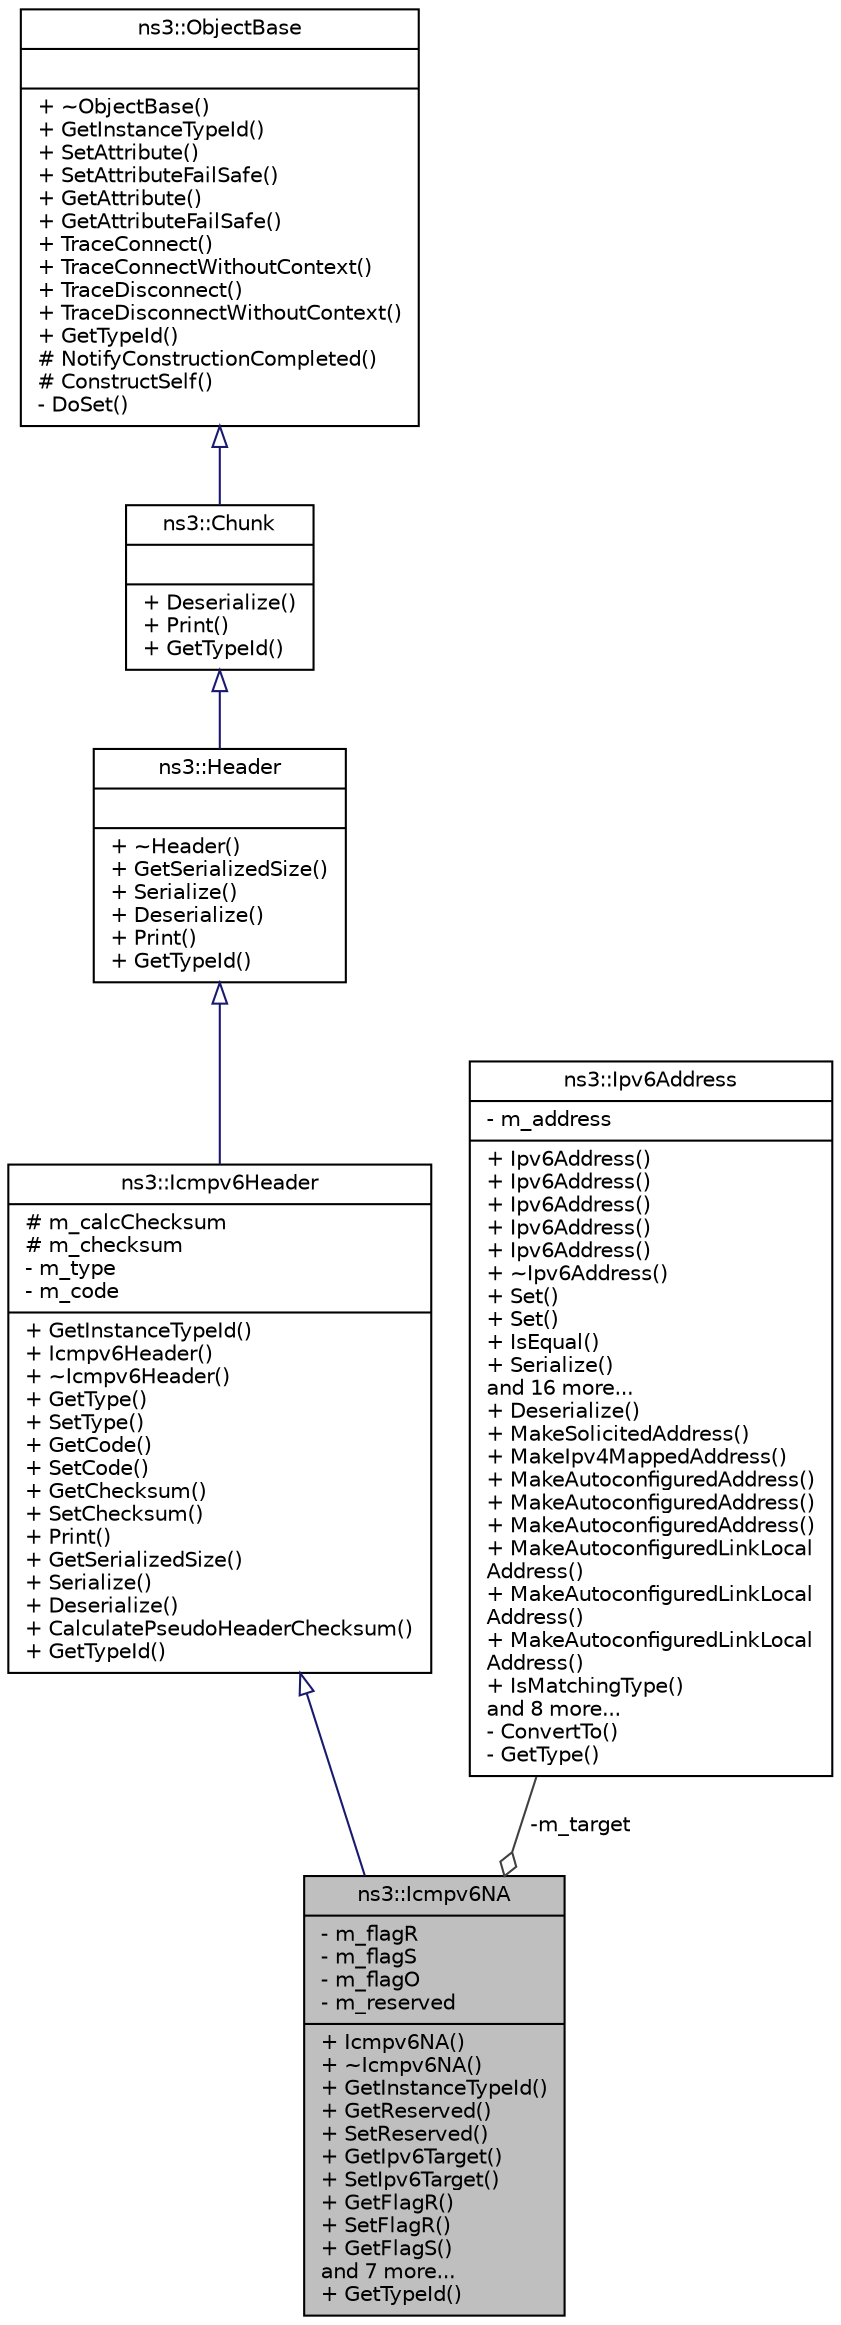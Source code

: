 digraph "ns3::Icmpv6NA"
{
  edge [fontname="Helvetica",fontsize="10",labelfontname="Helvetica",labelfontsize="10"];
  node [fontname="Helvetica",fontsize="10",shape=record];
  Node1 [label="{ns3::Icmpv6NA\n|- m_flagR\l- m_flagS\l- m_flagO\l- m_reserved\l|+ Icmpv6NA()\l+ ~Icmpv6NA()\l+ GetInstanceTypeId()\l+ GetReserved()\l+ SetReserved()\l+ GetIpv6Target()\l+ SetIpv6Target()\l+ GetFlagR()\l+ SetFlagR()\l+ GetFlagS()\land 7 more...\l+ GetTypeId()\l}",height=0.2,width=0.4,color="black", fillcolor="grey75", style="filled", fontcolor="black"];
  Node2 -> Node1 [dir="back",color="midnightblue",fontsize="10",style="solid",arrowtail="onormal"];
  Node2 [label="{ns3::Icmpv6Header\n|# m_calcChecksum\l# m_checksum\l- m_type\l- m_code\l|+ GetInstanceTypeId()\l+ Icmpv6Header()\l+ ~Icmpv6Header()\l+ GetType()\l+ SetType()\l+ GetCode()\l+ SetCode()\l+ GetChecksum()\l+ SetChecksum()\l+ Print()\l+ GetSerializedSize()\l+ Serialize()\l+ Deserialize()\l+ CalculatePseudoHeaderChecksum()\l+ GetTypeId()\l}",height=0.2,width=0.4,color="black", fillcolor="white", style="filled",URL="$d9/d73/classns3_1_1Icmpv6Header.html",tooltip="ICMPv6 header. "];
  Node3 -> Node2 [dir="back",color="midnightblue",fontsize="10",style="solid",arrowtail="onormal"];
  Node3 [label="{ns3::Header\n||+ ~Header()\l+ GetSerializedSize()\l+ Serialize()\l+ Deserialize()\l+ Print()\l+ GetTypeId()\l}",height=0.2,width=0.4,color="black", fillcolor="white", style="filled",URL="$d6/dae/classns3_1_1Header.html",tooltip="Protocol header serialization and deserialization. "];
  Node4 -> Node3 [dir="back",color="midnightblue",fontsize="10",style="solid",arrowtail="onormal"];
  Node4 [label="{ns3::Chunk\n||+ Deserialize()\l+ Print()\l+ GetTypeId()\l}",height=0.2,width=0.4,color="black", fillcolor="white", style="filled",URL="$d7/d9b/classns3_1_1Chunk.html",tooltip="abstract base class for ns3::Header and ns3::Trailer "];
  Node5 -> Node4 [dir="back",color="midnightblue",fontsize="10",style="solid",arrowtail="onormal"];
  Node5 [label="{ns3::ObjectBase\n||+ ~ObjectBase()\l+ GetInstanceTypeId()\l+ SetAttribute()\l+ SetAttributeFailSafe()\l+ GetAttribute()\l+ GetAttributeFailSafe()\l+ TraceConnect()\l+ TraceConnectWithoutContext()\l+ TraceDisconnect()\l+ TraceDisconnectWithoutContext()\l+ GetTypeId()\l# NotifyConstructionCompleted()\l# ConstructSelf()\l- DoSet()\l}",height=0.2,width=0.4,color="black", fillcolor="white", style="filled",URL="$d2/dac/classns3_1_1ObjectBase.html",tooltip="Anchor the ns-3 type and attribute system. "];
  Node6 -> Node1 [color="grey25",fontsize="10",style="solid",label=" -m_target" ,arrowhead="odiamond"];
  Node6 [label="{ns3::Ipv6Address\n|- m_address\l|+ Ipv6Address()\l+ Ipv6Address()\l+ Ipv6Address()\l+ Ipv6Address()\l+ Ipv6Address()\l+ ~Ipv6Address()\l+ Set()\l+ Set()\l+ IsEqual()\l+ Serialize()\land 16 more...\l+ Deserialize()\l+ MakeSolicitedAddress()\l+ MakeIpv4MappedAddress()\l+ MakeAutoconfiguredAddress()\l+ MakeAutoconfiguredAddress()\l+ MakeAutoconfiguredAddress()\l+ MakeAutoconfiguredLinkLocal\lAddress()\l+ MakeAutoconfiguredLinkLocal\lAddress()\l+ MakeAutoconfiguredLinkLocal\lAddress()\l+ IsMatchingType()\land 8 more...\l- ConvertTo()\l- GetType()\l}",height=0.2,width=0.4,color="black", fillcolor="white", style="filled",URL="$d5/de6/classns3_1_1Ipv6Address.html",tooltip="Describes an IPv6 address. "];
}
